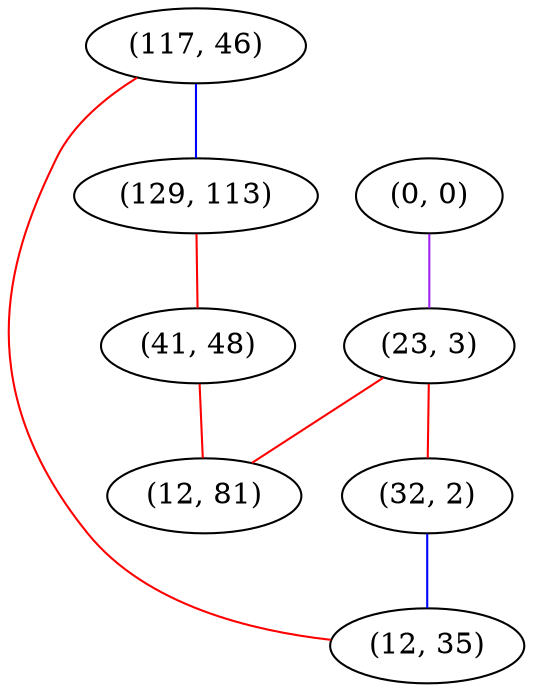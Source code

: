 graph "" {
"(117, 46)";
"(0, 0)";
"(129, 113)";
"(23, 3)";
"(41, 48)";
"(12, 81)";
"(32, 2)";
"(12, 35)";
"(117, 46)" -- "(129, 113)"  [color=blue, key=0, weight=3];
"(117, 46)" -- "(12, 35)"  [color=red, key=0, weight=1];
"(0, 0)" -- "(23, 3)"  [color=purple, key=0, weight=4];
"(129, 113)" -- "(41, 48)"  [color=red, key=0, weight=1];
"(23, 3)" -- "(12, 81)"  [color=red, key=0, weight=1];
"(23, 3)" -- "(32, 2)"  [color=red, key=0, weight=1];
"(41, 48)" -- "(12, 81)"  [color=red, key=0, weight=1];
"(32, 2)" -- "(12, 35)"  [color=blue, key=0, weight=3];
}
